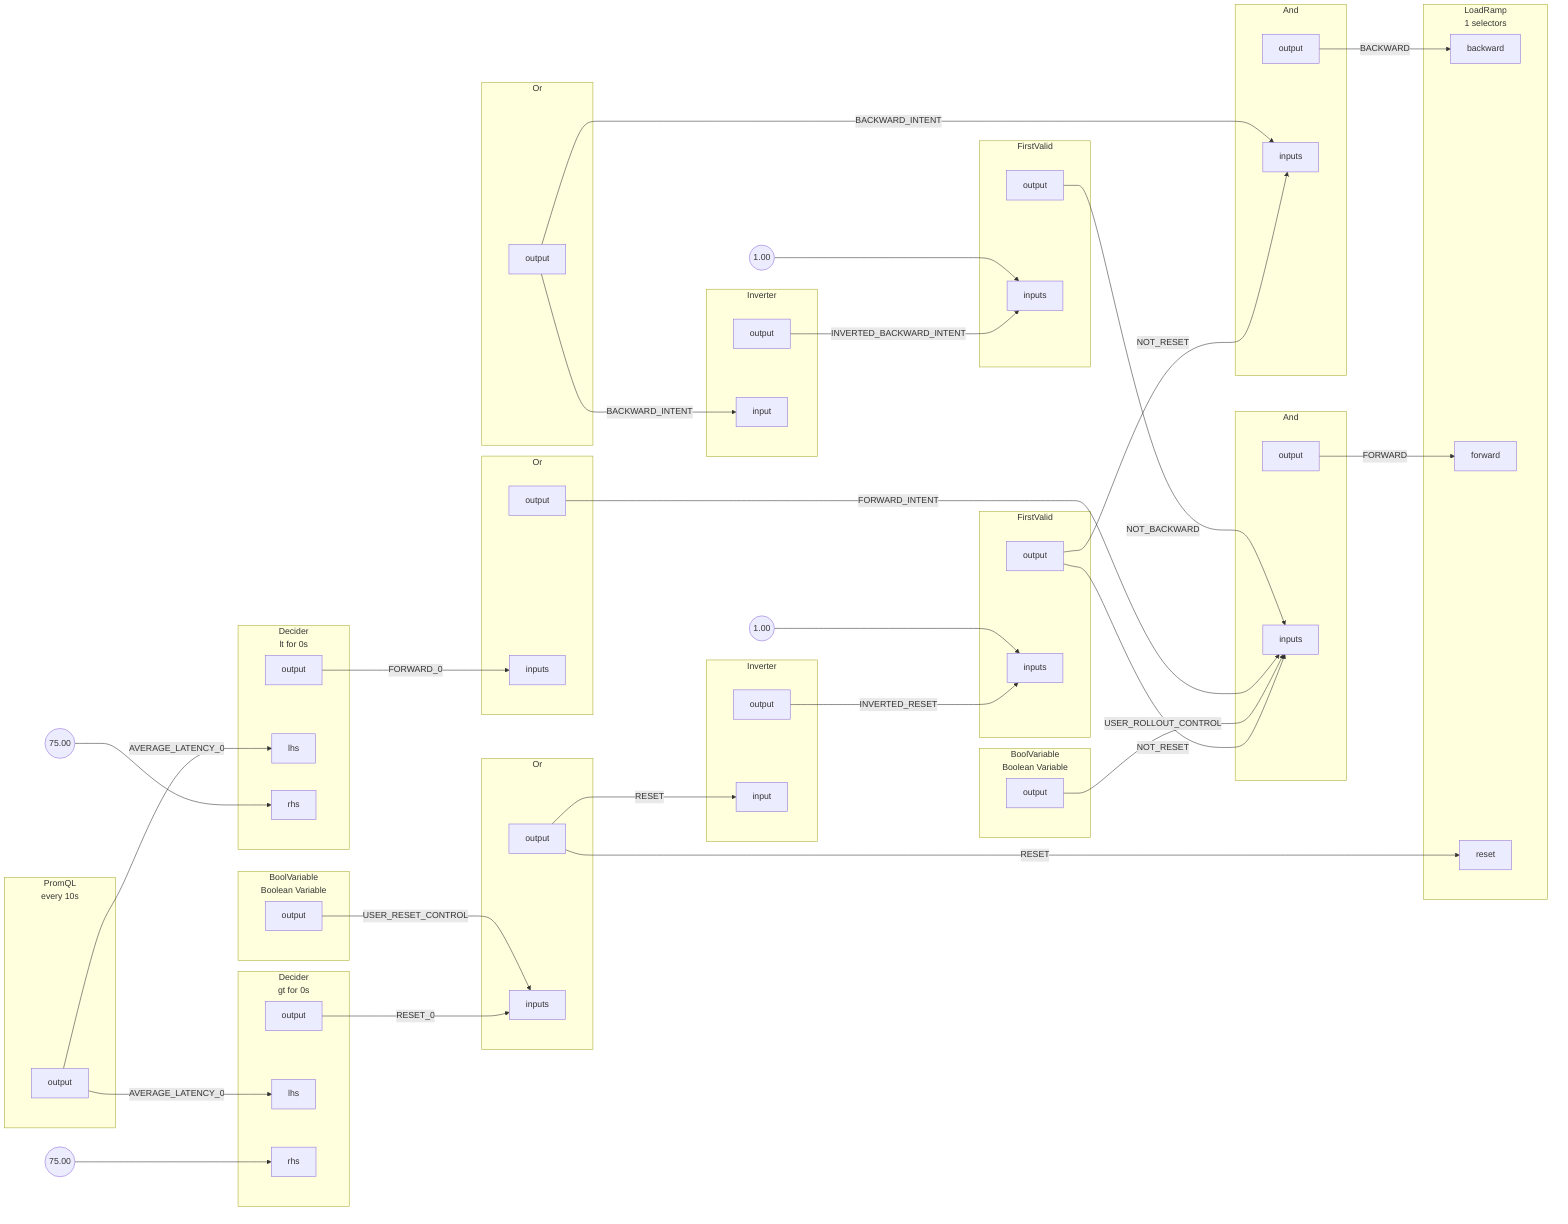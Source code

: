 flowchart LR
subgraph root.0[<center>PromQL<br/>every 10s</center>]
subgraph root.0_outports[ ]
style root.0_outports fill:none,stroke:none
root.0output[output]
end
end
subgraph root.1[<center>Decider<br/>lt for 0s</center>]
subgraph root.1_inports[ ]
style root.1_inports fill:none,stroke:none
root.1lhs[lhs]
root.1rhs[rhs]
end
subgraph root.1_outports[ ]
style root.1_outports fill:none,stroke:none
root.1output[output]
end
end
subgraph root.10[Inverter]
subgraph root.10_inports[ ]
style root.10_inports fill:none,stroke:none
root.10input[input]
end
subgraph root.10_outports[ ]
style root.10_outports fill:none,stroke:none
root.10output[output]
end
end
subgraph root.11[FirstValid]
subgraph root.11_inports[ ]
style root.11_inports fill:none,stroke:none
root.11inputs[inputs]
root.11inputs[inputs]
end
subgraph root.11_outports[ ]
style root.11_outports fill:none,stroke:none
root.11output[output]
end
end
root.11_inputs_FakeConstantout((1.00))
subgraph root.12[And]
subgraph root.12_inports[ ]
style root.12_inports fill:none,stroke:none
root.12inputs[inputs]
root.12inputs[inputs]
root.12inputs[inputs]
root.12inputs[inputs]
end
subgraph root.12_outports[ ]
style root.12_outports fill:none,stroke:none
root.12output[output]
end
end
subgraph root.13[And]
subgraph root.13_inports[ ]
style root.13_inports fill:none,stroke:none
root.13inputs[inputs]
root.13inputs[inputs]
end
subgraph root.13_outports[ ]
style root.13_outports fill:none,stroke:none
root.13output[output]
end
end
subgraph root.14[<center>LoadRamp<br/>1 selectors</center>]
subgraph root.14_inports[ ]
style root.14_inports fill:none,stroke:none
root.14backward[backward]
root.14forward[forward]
root.14reset[reset]
end
end
root.1_rhs_FakeConstantout((75.00))
subgraph root.2[<center>Decider<br/>gt for 0s</center>]
subgraph root.2_inports[ ]
style root.2_inports fill:none,stroke:none
root.2lhs[lhs]
root.2rhs[rhs]
end
subgraph root.2_outports[ ]
style root.2_outports fill:none,stroke:none
root.2output[output]
end
end
root.2_rhs_FakeConstantout((75.00))
subgraph root.3[<center>BoolVariable<br/>Boolean Variable</center>]
subgraph root.3_outports[ ]
style root.3_outports fill:none,stroke:none
root.3output[output]
end
end
subgraph root.4[<center>BoolVariable<br/>Boolean Variable</center>]
subgraph root.4_outports[ ]
style root.4_outports fill:none,stroke:none
root.4output[output]
end
end
subgraph root.5[Or]
subgraph root.5_outports[ ]
style root.5_outports fill:none,stroke:none
root.5output[output]
end
end
subgraph root.6[Or]
subgraph root.6_inports[ ]
style root.6_inports fill:none,stroke:none
root.6inputs[inputs]
root.6inputs[inputs]
end
subgraph root.6_outports[ ]
style root.6_outports fill:none,stroke:none
root.6output[output]
end
end
subgraph root.7[Or]
subgraph root.7_inports[ ]
style root.7_inports fill:none,stroke:none
root.7inputs[inputs]
end
subgraph root.7_outports[ ]
style root.7_outports fill:none,stroke:none
root.7output[output]
end
end
subgraph root.8[Inverter]
subgraph root.8_inports[ ]
style root.8_inports fill:none,stroke:none
root.8input[input]
end
subgraph root.8_outports[ ]
style root.8_outports fill:none,stroke:none
root.8output[output]
end
end
subgraph root.9[FirstValid]
subgraph root.9_inports[ ]
style root.9_inports fill:none,stroke:none
root.9inputs[inputs]
root.9inputs[inputs]
end
subgraph root.9_outports[ ]
style root.9_outports fill:none,stroke:none
root.9output[output]
end
end
root.9_inputs_FakeConstantout((1.00))
root.0output --> |AVERAGE_LATENCY_0| root.1lhs
root.0output --> |AVERAGE_LATENCY_0| root.2lhs
root.10output --> |INVERTED_RESET| root.11inputs
root.11_inputs_FakeConstantout --> root.11inputs
root.11output --> |NOT_RESET| root.12inputs
root.11output --> |NOT_RESET| root.13inputs
root.12output --> |FORWARD| root.14forward
root.13output --> |BACKWARD| root.14backward
root.1output --> |FORWARD_0| root.7inputs
root.1_rhs_FakeConstantout --> root.1rhs
root.2output --> |RESET_0| root.6inputs
root.2_rhs_FakeConstantout --> root.2rhs
root.3output --> |USER_ROLLOUT_CONTROL| root.12inputs
root.4output --> |USER_RESET_CONTROL| root.6inputs
root.5output --> |BACKWARD_INTENT| root.13inputs
root.5output --> |BACKWARD_INTENT| root.8input
root.6output --> |RESET| root.10input
root.6output --> |RESET| root.14reset
root.7output --> |FORWARD_INTENT| root.12inputs
root.8output --> |INVERTED_BACKWARD_INTENT| root.9inputs
root.9_inputs_FakeConstantout --> root.9inputs
root.9output --> |NOT_BACKWARD| root.12inputs
